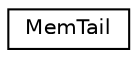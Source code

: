 digraph G
{
  edge [fontname="Helvetica",fontsize="10",labelfontname="Helvetica",labelfontsize="10"];
  node [fontname="Helvetica",fontsize="10",shape=record];
  rankdir=LR;
  Node1 [label="MemTail",height=0.2,width=0.4,color="black", fillcolor="white", style="filled",URL="$d8/da6/structMemTail.html"];
}
